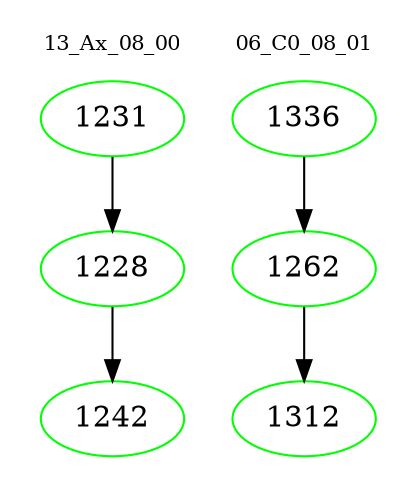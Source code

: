 digraph{
subgraph cluster_0 {
color = white
label = "13_Ax_08_00";
fontsize=10;
T0_1231 [label="1231", color="green"]
T0_1231 -> T0_1228 [color="black"]
T0_1228 [label="1228", color="green"]
T0_1228 -> T0_1242 [color="black"]
T0_1242 [label="1242", color="green"]
}
subgraph cluster_1 {
color = white
label = "06_C0_08_01";
fontsize=10;
T1_1336 [label="1336", color="green"]
T1_1336 -> T1_1262 [color="black"]
T1_1262 [label="1262", color="green"]
T1_1262 -> T1_1312 [color="black"]
T1_1312 [label="1312", color="green"]
}
}
